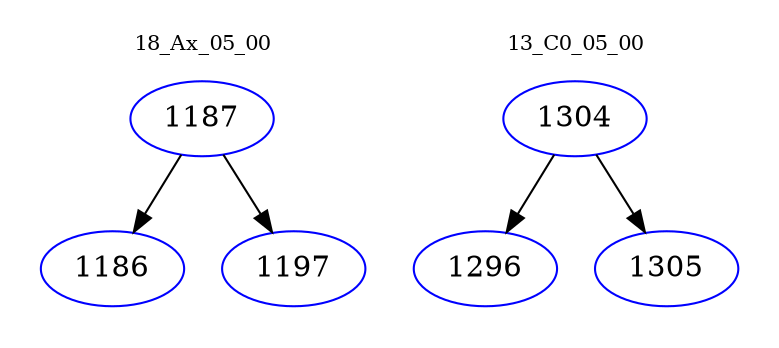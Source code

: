 digraph{
subgraph cluster_0 {
color = white
label = "18_Ax_05_00";
fontsize=10;
T0_1187 [label="1187", color="blue"]
T0_1187 -> T0_1186 [color="black"]
T0_1186 [label="1186", color="blue"]
T0_1187 -> T0_1197 [color="black"]
T0_1197 [label="1197", color="blue"]
}
subgraph cluster_1 {
color = white
label = "13_C0_05_00";
fontsize=10;
T1_1304 [label="1304", color="blue"]
T1_1304 -> T1_1296 [color="black"]
T1_1296 [label="1296", color="blue"]
T1_1304 -> T1_1305 [color="black"]
T1_1305 [label="1305", color="blue"]
}
}
